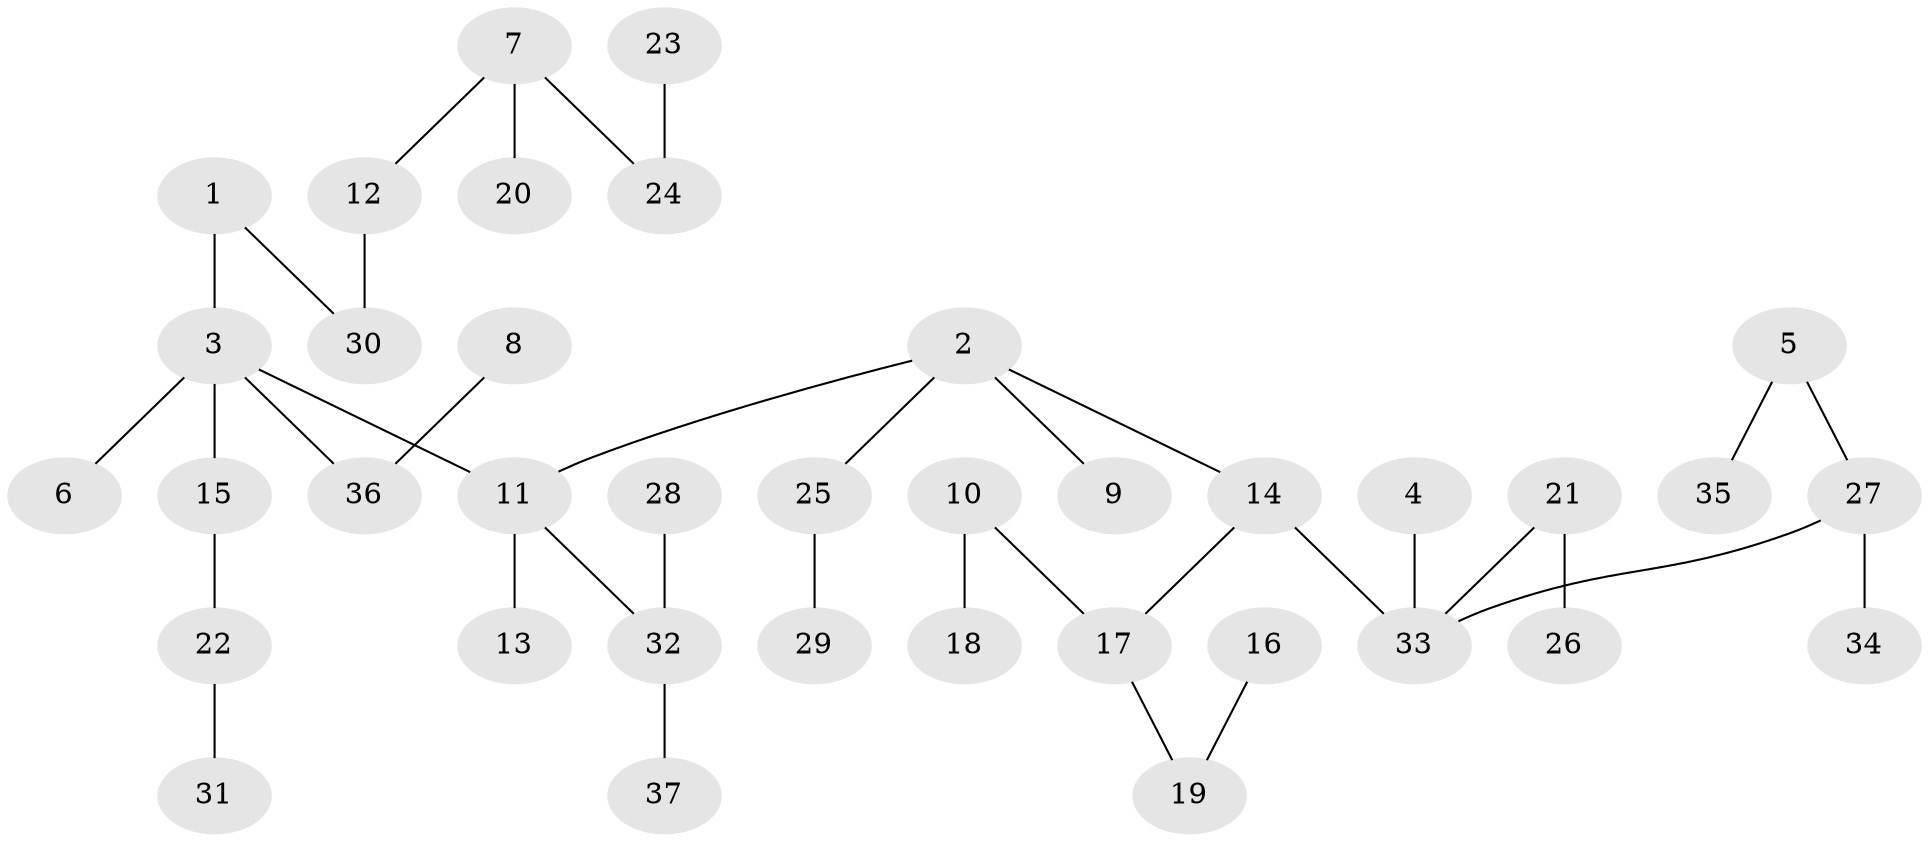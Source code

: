 // original degree distribution, {6: 0.02702702702702703, 4: 0.08108108108108109, 2: 0.2972972972972973, 1: 0.47297297297297297, 3: 0.0945945945945946, 5: 0.02702702702702703}
// Generated by graph-tools (version 1.1) at 2025/02/03/09/25 03:02:26]
// undirected, 37 vertices, 36 edges
graph export_dot {
graph [start="1"]
  node [color=gray90,style=filled];
  1;
  2;
  3;
  4;
  5;
  6;
  7;
  8;
  9;
  10;
  11;
  12;
  13;
  14;
  15;
  16;
  17;
  18;
  19;
  20;
  21;
  22;
  23;
  24;
  25;
  26;
  27;
  28;
  29;
  30;
  31;
  32;
  33;
  34;
  35;
  36;
  37;
  1 -- 3 [weight=1.0];
  1 -- 30 [weight=1.0];
  2 -- 9 [weight=1.0];
  2 -- 11 [weight=1.0];
  2 -- 14 [weight=1.0];
  2 -- 25 [weight=1.0];
  3 -- 6 [weight=1.0];
  3 -- 11 [weight=1.0];
  3 -- 15 [weight=1.0];
  3 -- 36 [weight=1.0];
  4 -- 33 [weight=1.0];
  5 -- 27 [weight=1.0];
  5 -- 35 [weight=1.0];
  7 -- 12 [weight=1.0];
  7 -- 20 [weight=1.0];
  7 -- 24 [weight=1.0];
  8 -- 36 [weight=1.0];
  10 -- 17 [weight=1.0];
  10 -- 18 [weight=1.0];
  11 -- 13 [weight=1.0];
  11 -- 32 [weight=1.0];
  12 -- 30 [weight=1.0];
  14 -- 17 [weight=1.0];
  14 -- 33 [weight=1.0];
  15 -- 22 [weight=1.0];
  16 -- 19 [weight=1.0];
  17 -- 19 [weight=1.0];
  21 -- 26 [weight=1.0];
  21 -- 33 [weight=1.0];
  22 -- 31 [weight=1.0];
  23 -- 24 [weight=1.0];
  25 -- 29 [weight=1.0];
  27 -- 33 [weight=1.0];
  27 -- 34 [weight=1.0];
  28 -- 32 [weight=1.0];
  32 -- 37 [weight=1.0];
}
